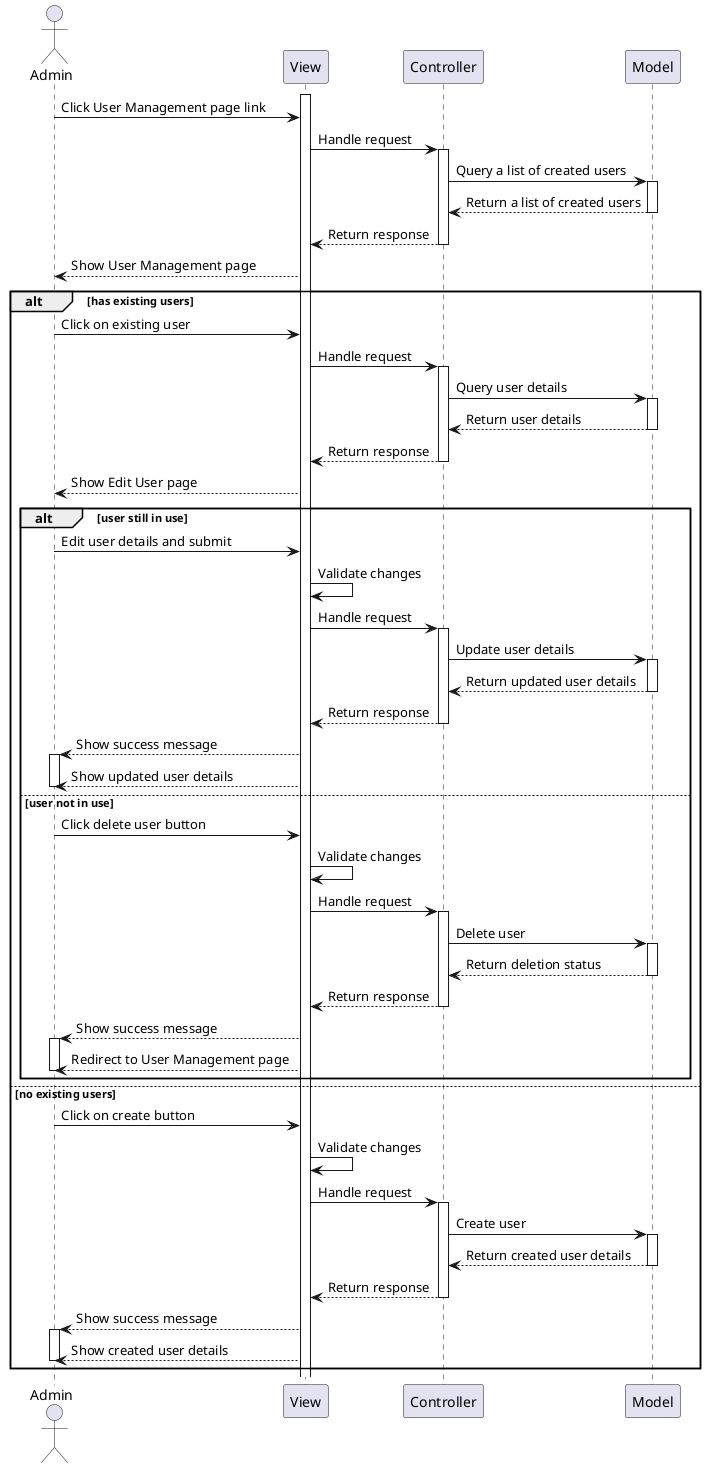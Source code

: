 @startuml

actor Admin as admin
participant View as view
participant Controller as controller
participant Model as model

activate view

admin -> view : Click User Management page link

view -> controller : Handle request
activate controller

controller -> model : Query a list of created users
activate model
model --> controller : Return a list of created users
deactivate model
controller --> view : Return response
deactivate controller

view --> admin : Show User Management page

alt has existing users

    admin -> view : Click on existing user
    view -> controller : Handle request
    activate controller
    controller -> model : Query user details
    activate model
    model --> controller : Return user details
    deactivate model
    controller --> view : Return response
    deactivate controller
    view --> admin : Show Edit User page

    alt user still in use
        admin -> view : Edit user details and submit
        view -> view : Validate changes
        view -> controller : Handle request
        activate controller
        controller -> model : Update user details
        activate model
        model --> controller : Return updated user details
        deactivate model
        controller --> view : Return response
        deactivate controller
        view --> admin : Show success message
        activate admin
        view --> admin : Show updated user details
        deactivate admin
    else user not in use
        admin -> view : Click delete user button
        view -> view : Validate changes
        view -> controller : Handle request
        activate controller
        controller -> model : Delete user
        activate model
        model --> controller : Return deletion status
        deactivate model
        controller --> view : Return response
        deactivate controller
        view --> admin : Show success message
        activate admin
        view --> admin : Redirect to User Management page
        deactivate admin
    end
else no existing users
    admin -> view : Click on create button
    view -> view : Validate changes
    view -> controller : Handle request
    activate controller
    controller -> model : Create user
    activate model
    model --> controller : Return created user details
    deactivate model
    controller --> view : Return response
    deactivate controller

    view --> admin : Show success message
    activate admin
    view --> admin : Show created user details
    deactivate admin
end

@enduml
